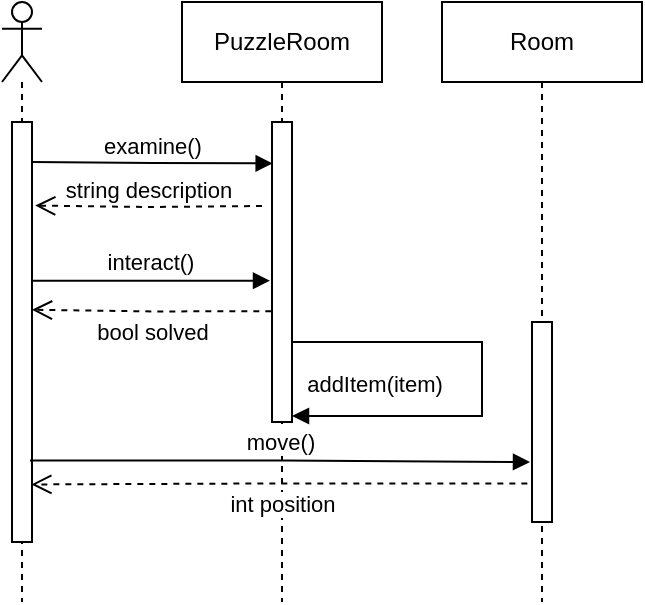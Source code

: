 <mxfile version="15.7.3" type="device"><diagram id="kgpKYQtTHZ0yAKxKKP6v" name="Page-1"><mxGraphModel dx="1102" dy="905" grid="1" gridSize="10" guides="1" tooltips="1" connect="1" arrows="1" fold="1" page="1" pageScale="1" pageWidth="850" pageHeight="1100" math="0" shadow="0"><root><mxCell id="0"/><mxCell id="1" parent="0"/><mxCell id="0Ne0zpEDCiR91m54d4Xm-9" value="" style="shape=umlLifeline;participant=umlActor;perimeter=lifelinePerimeter;whiteSpace=wrap;html=1;container=1;collapsible=0;recursiveResize=0;verticalAlign=top;spacingTop=36;outlineConnect=0;" parent="1" vertex="1"><mxGeometry x="200" y="100" width="20" height="300" as="geometry"/></mxCell><mxCell id="0Ne0zpEDCiR91m54d4Xm-11" value="" style="html=1;points=[];perimeter=orthogonalPerimeter;" parent="0Ne0zpEDCiR91m54d4Xm-9" vertex="1"><mxGeometry x="5" y="60" width="10" height="210" as="geometry"/></mxCell><mxCell id="0Ne0zpEDCiR91m54d4Xm-10" value="PuzzleRoom" style="shape=umlLifeline;perimeter=lifelinePerimeter;whiteSpace=wrap;html=1;container=1;collapsible=0;recursiveResize=0;outlineConnect=0;" parent="1" vertex="1"><mxGeometry x="290" y="100" width="100" height="300" as="geometry"/></mxCell><mxCell id="0Ne0zpEDCiR91m54d4Xm-12" value="examine()" style="html=1;verticalAlign=bottom;endArrow=block;rounded=0;edgeStyle=orthogonalEdgeStyle;entryX=0.033;entryY=0.138;entryDx=0;entryDy=0;entryPerimeter=0;" parent="0Ne0zpEDCiR91m54d4Xm-10" target="0Ne0zpEDCiR91m54d4Xm-13" edge="1"><mxGeometry width="80" relative="1" as="geometry"><mxPoint x="-75" y="80" as="sourcePoint"/><mxPoint x="5" y="80" as="targetPoint"/></mxGeometry></mxCell><mxCell id="0Ne0zpEDCiR91m54d4Xm-13" value="" style="html=1;points=[];perimeter=orthogonalPerimeter;" parent="0Ne0zpEDCiR91m54d4Xm-10" vertex="1"><mxGeometry x="45" y="60" width="10" height="150" as="geometry"/></mxCell><mxCell id="2frAQxBfpoN2CatGxjDh-2" value="addItem(item)" style="html=1;verticalAlign=bottom;endArrow=block;rounded=0;" edge="1" parent="0Ne0zpEDCiR91m54d4Xm-10"><mxGeometry x="0.64" y="-7" width="80" relative="1" as="geometry"><mxPoint x="55" y="170" as="sourcePoint"/><mxPoint x="55" y="207" as="targetPoint"/><Array as="points"><mxPoint x="150" y="170"/><mxPoint x="150" y="207"/><mxPoint x="100" y="207"/></Array><mxPoint as="offset"/></mxGeometry></mxCell><mxCell id="0Ne0zpEDCiR91m54d4Xm-16" value="interact()" style="html=1;verticalAlign=bottom;endArrow=block;rounded=0;edgeStyle=orthogonalEdgeStyle;entryX=-0.1;entryY=0.529;entryDx=0;entryDy=0;entryPerimeter=0;exitX=1;exitY=0.378;exitDx=0;exitDy=0;exitPerimeter=0;" parent="1" source="0Ne0zpEDCiR91m54d4Xm-11" target="0Ne0zpEDCiR91m54d4Xm-13" edge="1"><mxGeometry width="80" relative="1" as="geometry"><mxPoint x="220" y="240" as="sourcePoint"/><mxPoint x="300" y="240" as="targetPoint"/></mxGeometry></mxCell><mxCell id="0Ne0zpEDCiR91m54d4Xm-17" value="bool solved" style="html=1;verticalAlign=bottom;endArrow=open;dashed=1;endSize=8;rounded=0;edgeStyle=orthogonalEdgeStyle;exitX=-0.033;exitY=0.631;exitDx=0;exitDy=0;exitPerimeter=0;entryX=1;entryY=0.447;entryDx=0;entryDy=0;entryPerimeter=0;" parent="1" source="0Ne0zpEDCiR91m54d4Xm-13" target="0Ne0zpEDCiR91m54d4Xm-11" edge="1"><mxGeometry x="0.002" y="20" relative="1" as="geometry"><mxPoint x="300" y="270" as="sourcePoint"/><mxPoint x="220" y="270" as="targetPoint"/><mxPoint as="offset"/></mxGeometry></mxCell><mxCell id="0Ne0zpEDCiR91m54d4Xm-19" value="string description" style="html=1;verticalAlign=bottom;endArrow=open;dashed=1;endSize=8;rounded=0;edgeStyle=orthogonalEdgeStyle;entryX=1.16;entryY=0.199;entryDx=0;entryDy=0;entryPerimeter=0;" parent="1" target="0Ne0zpEDCiR91m54d4Xm-11" edge="1"><mxGeometry x="0.006" relative="1" as="geometry"><mxPoint x="330" y="202" as="sourcePoint"/><mxPoint x="230" y="209.96" as="targetPoint"/><mxPoint as="offset"/></mxGeometry></mxCell><mxCell id="0Ne0zpEDCiR91m54d4Xm-22" value="Room" style="shape=umlLifeline;perimeter=lifelinePerimeter;whiteSpace=wrap;html=1;container=1;collapsible=0;recursiveResize=0;outlineConnect=0;" parent="1" vertex="1"><mxGeometry x="420" y="100" width="100" height="300" as="geometry"/></mxCell><mxCell id="0Ne0zpEDCiR91m54d4Xm-24" value="" style="html=1;points=[];perimeter=orthogonalPerimeter;" parent="0Ne0zpEDCiR91m54d4Xm-22" vertex="1"><mxGeometry x="45" y="160" width="10" height="100" as="geometry"/></mxCell><mxCell id="ydhaVcsHm_qP0FyQXMrt-2" value="move()" style="html=1;verticalAlign=bottom;endArrow=block;rounded=0;edgeStyle=orthogonalEdgeStyle;exitX=0.9;exitY=0.806;exitDx=0;exitDy=0;exitPerimeter=0;entryX=-0.1;entryY=0.7;entryDx=0;entryDy=0;entryPerimeter=0;" parent="1" source="0Ne0zpEDCiR91m54d4Xm-11" target="0Ne0zpEDCiR91m54d4Xm-24" edge="1"><mxGeometry width="80" relative="1" as="geometry"><mxPoint x="220" y="330" as="sourcePoint"/><mxPoint x="300" y="330" as="targetPoint"/></mxGeometry></mxCell><mxCell id="ydhaVcsHm_qP0FyQXMrt-3" value="int position" style="html=1;verticalAlign=bottom;endArrow=open;dashed=1;endSize=8;rounded=0;edgeStyle=orthogonalEdgeStyle;entryX=0.967;entryY=0.863;entryDx=0;entryDy=0;entryPerimeter=0;exitX=-0.233;exitY=0.807;exitDx=0;exitDy=0;exitPerimeter=0;" parent="1" source="0Ne0zpEDCiR91m54d4Xm-24" target="0Ne0zpEDCiR91m54d4Xm-11" edge="1"><mxGeometry x="-0.009" y="19" relative="1" as="geometry"><mxPoint x="380" y="340" as="sourcePoint"/><mxPoint x="300" y="340" as="targetPoint"/><mxPoint as="offset"/></mxGeometry></mxCell></root></mxGraphModel></diagram></mxfile>